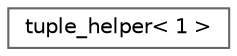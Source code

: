 digraph "类继承关系图"
{
 // LATEX_PDF_SIZE
  bgcolor="transparent";
  edge [fontname=Helvetica,fontsize=10,labelfontname=Helvetica,labelfontsize=10];
  node [fontname=Helvetica,fontsize=10,shape=box,height=0.2,width=0.4];
  rankdir="LR";
  Node0 [id="Node000000",label="tuple_helper\< 1 \>",height=0.2,width=0.4,color="grey40", fillcolor="white", style="filled",URL="$structtuple__helper_3_011_01_4.html",tooltip=" "];
}
